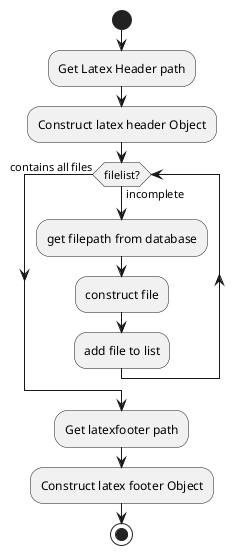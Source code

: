 @startuml gatherSnippets
start
:Get Latex Header path;
:Construct latex header Object;
while (filelist?) is (incomplete)
:get filepath from database;
:construct file;
:add file to list;
endwhile (contains all files)
:Get latexfooter path;
:Construct latex footer Object;
stop
@enduml

@startuml concat
start
:Initialise file;
:Append Latexheader content to file;
:Fromat Latexsnipptet filepath and append to file;
:Append Latexfooter content to file;
:Print file content fo disk;
stop
@enduml

@startuml compile
start
:construct pdflatex command;
:execute command;
stop
@enduml